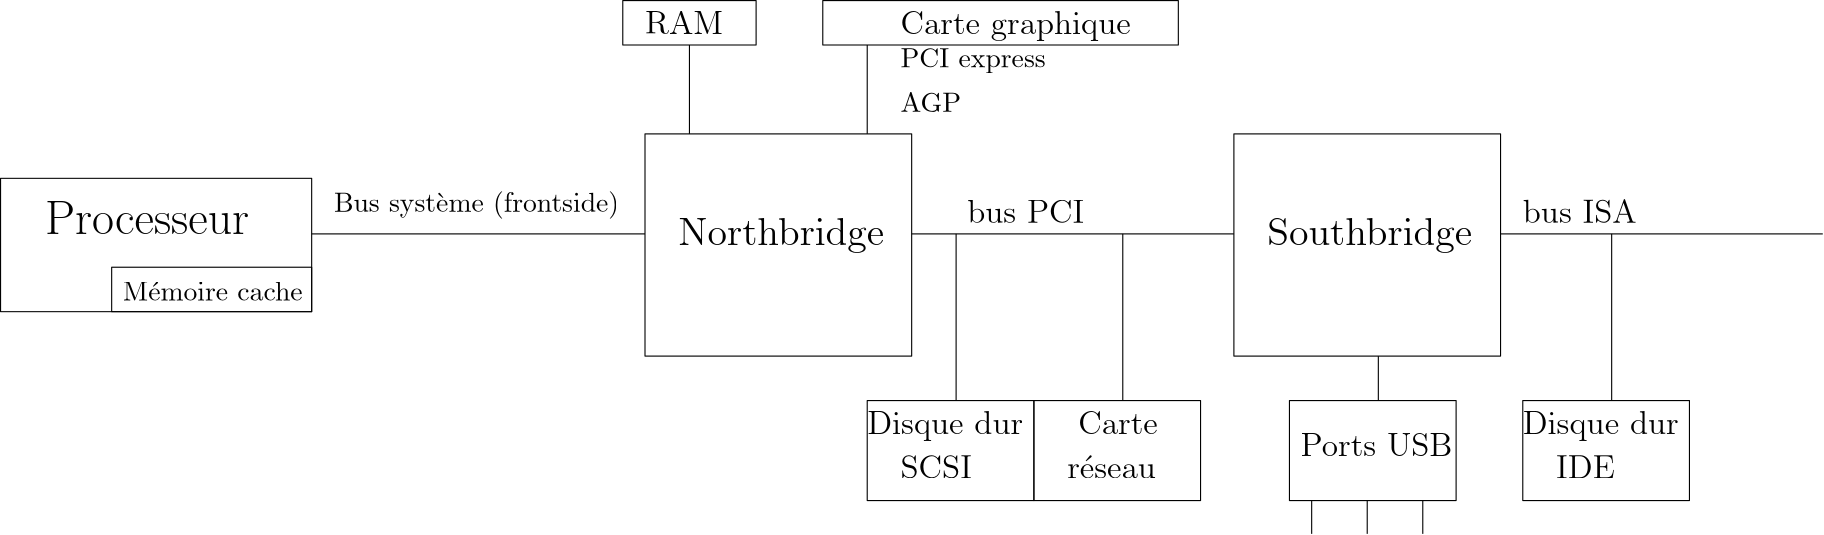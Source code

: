 <?xml version="1.0"?>
<!DOCTYPE ipe SYSTEM "ipe.dtd">
<ipe version="70107" creator="Ipe 7.1.8">
<info created="D:20150907110657" modified="D:20150926174117"/>
<ipestyle name="basic">
<symbol name="arrow/arc(spx)">
<path stroke="sym-stroke" fill="sym-stroke" pen="sym-pen">
0 0 m
-1 0.333 l
-1 -0.333 l
h
</path>
</symbol>
<symbol name="arrow/farc(spx)">
<path stroke="sym-stroke" fill="white" pen="sym-pen">
0 0 m
-1 0.333 l
-1 -0.333 l
h
</path>
</symbol>
<symbol name="arrow/ptarc(spx)">
<path stroke="sym-stroke" fill="sym-stroke" pen="sym-pen">
0 0 m
-1 0.333 l
-0.8 0 l
-1 -0.333 l
h
</path>
</symbol>
<symbol name="arrow/fptarc(spx)">
<path stroke="sym-stroke" fill="white" pen="sym-pen">
0 0 m
-1 0.333 l
-0.8 0 l
-1 -0.333 l
h
</path>
</symbol>
<symbol name="mark/circle(sx)" transformations="translations">
<path fill="sym-stroke">
0.6 0 0 0.6 0 0 e
0.4 0 0 0.4 0 0 e
</path>
</symbol>
<symbol name="mark/disk(sx)" transformations="translations">
<path fill="sym-stroke">
0.6 0 0 0.6 0 0 e
</path>
</symbol>
<symbol name="mark/fdisk(sfx)" transformations="translations">
<group>
<path fill="sym-fill">
0.5 0 0 0.5 0 0 e
</path>
<path fill="sym-stroke" fillrule="eofill">
0.6 0 0 0.6 0 0 e
0.4 0 0 0.4 0 0 e
</path>
</group>
</symbol>
<symbol name="mark/box(sx)" transformations="translations">
<path fill="sym-stroke" fillrule="eofill">
-0.6 -0.6 m
0.6 -0.6 l
0.6 0.6 l
-0.6 0.6 l
h
-0.4 -0.4 m
0.4 -0.4 l
0.4 0.4 l
-0.4 0.4 l
h
</path>
</symbol>
<symbol name="mark/square(sx)" transformations="translations">
<path fill="sym-stroke">
-0.6 -0.6 m
0.6 -0.6 l
0.6 0.6 l
-0.6 0.6 l
h
</path>
</symbol>
<symbol name="mark/fsquare(sfx)" transformations="translations">
<group>
<path fill="sym-fill">
-0.5 -0.5 m
0.5 -0.5 l
0.5 0.5 l
-0.5 0.5 l
h
</path>
<path fill="sym-stroke" fillrule="eofill">
-0.6 -0.6 m
0.6 -0.6 l
0.6 0.6 l
-0.6 0.6 l
h
-0.4 -0.4 m
0.4 -0.4 l
0.4 0.4 l
-0.4 0.4 l
h
</path>
</group>
</symbol>
<symbol name="mark/cross(sx)" transformations="translations">
<group>
<path fill="sym-stroke">
-0.43 -0.57 m
0.57 0.43 l
0.43 0.57 l
-0.57 -0.43 l
h
</path>
<path fill="sym-stroke">
-0.43 0.57 m
0.57 -0.43 l
0.43 -0.57 l
-0.57 0.43 l
h
</path>
</group>
</symbol>
<symbol name="arrow/fnormal(spx)">
<path stroke="sym-stroke" fill="white" pen="sym-pen">
0 0 m
-1 0.333 l
-1 -0.333 l
h
</path>
</symbol>
<symbol name="arrow/pointed(spx)">
<path stroke="sym-stroke" fill="sym-stroke" pen="sym-pen">
0 0 m
-1 0.333 l
-0.8 0 l
-1 -0.333 l
h
</path>
</symbol>
<symbol name="arrow/fpointed(spx)">
<path stroke="sym-stroke" fill="white" pen="sym-pen">
0 0 m
-1 0.333 l
-0.8 0 l
-1 -0.333 l
h
</path>
</symbol>
<symbol name="arrow/linear(spx)">
<path stroke="sym-stroke" pen="sym-pen">
-1 0.333 m
0 0 l
-1 -0.333 l
</path>
</symbol>
<symbol name="arrow/fdouble(spx)">
<path stroke="sym-stroke" fill="white" pen="sym-pen">
0 0 m
-1 0.333 l
-1 -0.333 l
h
-1 0 m
-2 0.333 l
-2 -0.333 l
h
</path>
</symbol>
<symbol name="arrow/double(spx)">
<path stroke="sym-stroke" fill="sym-stroke" pen="sym-pen">
0 0 m
-1 0.333 l
-1 -0.333 l
h
-1 0 m
-2 0.333 l
-2 -0.333 l
h
</path>
</symbol>
<pen name="heavier" value="0.8"/>
<pen name="fat" value="1.2"/>
<pen name="ultrafat" value="2"/>
<symbolsize name="large" value="5"/>
<symbolsize name="small" value="2"/>
<symbolsize name="tiny" value="1.1"/>
<arrowsize name="large" value="10"/>
<arrowsize name="small" value="5"/>
<arrowsize name="tiny" value="3"/>
<color name="red" value="1 0 0"/>
<color name="green" value="0 1 0"/>
<color name="blue" value="0 0 1"/>
<color name="yellow" value="1 1 0"/>
<color name="orange" value="1 0.647 0"/>
<color name="gold" value="1 0.843 0"/>
<color name="purple" value="0.627 0.125 0.941"/>
<color name="gray" value="0.745"/>
<color name="brown" value="0.647 0.165 0.165"/>
<color name="navy" value="0 0 0.502"/>
<color name="pink" value="1 0.753 0.796"/>
<color name="seagreen" value="0.18 0.545 0.341"/>
<color name="turquoise" value="0.251 0.878 0.816"/>
<color name="violet" value="0.933 0.51 0.933"/>
<color name="darkblue" value="0 0 0.545"/>
<color name="darkcyan" value="0 0.545 0.545"/>
<color name="darkgray" value="0.663"/>
<color name="darkgreen" value="0 0.392 0"/>
<color name="darkmagenta" value="0.545 0 0.545"/>
<color name="darkorange" value="1 0.549 0"/>
<color name="darkred" value="0.545 0 0"/>
<color name="lightblue" value="0.678 0.847 0.902"/>
<color name="lightcyan" value="0.878 1 1"/>
<color name="lightgray" value="0.827"/>
<color name="lightgreen" value="0.565 0.933 0.565"/>
<color name="lightyellow" value="1 1 0.878"/>
<dashstyle name="dashed" value="[4] 0"/>
<dashstyle name="dotted" value="[1 3] 0"/>
<dashstyle name="dash dotted" value="[4 2 1 2] 0"/>
<dashstyle name="dash dot dotted" value="[4 2 1 2 1 2] 0"/>
<textsize name="large" value="\large"/>
<textsize name="small" value="\small"/>
<textsize name="tiny" value="\tiny"/>
<textsize name="Large" value="\Large"/>
<textsize name="LARGE" value="\LARGE"/>
<textsize name="huge" value="\huge"/>
<textsize name="Huge" value="\Huge"/>
<textsize name="footnote" value="\footnotesize"/>
<textstyle name="center" begin="\begin{center}" end="\end{center}"/>
<textstyle name="itemize" begin="\begin{itemize}" end="\end{itemize}"/>
<textstyle name="item" begin="\begin{itemize}\item{}" end="\end{itemize}"/>
<gridsize name="4 pts" value="4"/>
<gridsize name="8 pts (~3 mm)" value="8"/>
<gridsize name="16 pts (~6 mm)" value="16"/>
<gridsize name="32 pts (~12 mm)" value="32"/>
<gridsize name="10 pts (~3.5 mm)" value="10"/>
<gridsize name="20 pts (~7 mm)" value="20"/>
<gridsize name="14 pts (~5 mm)" value="14"/>
<gridsize name="28 pts (~10 mm)" value="28"/>
<gridsize name="56 pts (~20 mm)" value="56"/>
<anglesize name="90 deg" value="90"/>
<anglesize name="60 deg" value="60"/>
<anglesize name="45 deg" value="45"/>
<anglesize name="30 deg" value="30"/>
<anglesize name="22.5 deg" value="22.5"/>
<tiling name="falling" angle="-60" step="4" width="1"/>
<tiling name="rising" angle="30" step="4" width="1"/>
</ipestyle>
<ipestyle name="bigpaper">
<layout paper="10000 6000" origin="0 0" frame="10000 6000"/>
<titlestyle pos="10 10" size="LARGE" color="title"  valign="baseline"/>
</ipestyle>
<page>
<layer name="alpha"/>
<view layers="alpha" active="alpha"/>
<path layer="alpha" matrix="1 0 0 1 -200 0" stroke="black">
208 688 m
208 640 l
320 640 l
320 688 l
h
</path>
<text matrix="1 0 0 1 -184 12" transformations="translations" pos="208 656" stroke="black" type="label" width="73.508" height="11.761" depth="0" valign="baseline" size="LARGE">Processeur</text>
<text matrix="1 0 0 1 -248 20" transformations="translations" pos="300 624" stroke="black" type="label" width="64.785" height="6.918" depth="0" valign="baseline">M{\&apos;e}moire cache</text>
<path matrix="1 0 0 1 -200 0" stroke="black">
248 640 m
248 656 l
320 656 l
320 640 l
h
</path>
<text matrix="1 0 0 1 -140 56" transformations="translations" pos="268 620" stroke="black" type="label" width="102.781" height="7.473" depth="2.49" valign="baseline">Bus syst{\`e}me (frontside)</text>
<text matrix="1 0 0 1 20 92" transformations="translations" pos="232 572" stroke="black" type="label" width="74.133" height="9.962" depth="2.79" valign="baseline" size="Large">Northbridge</text>
<path stroke="black">
120 668 m
240 668 l
</path>
<path stroke="black">
240 704 m
240 624 l
336 624 l
336 704 l
h
</path>
<path stroke="black">
256 704 m
256 736 l
</path>
<path stroke="black">
320 704 m
320 736 l
</path>
<text transformations="translations" pos="332 728" stroke="black" type="label" width="52.304" height="6.815" depth="1.93" valign="baseline">PCI express</text>
<text transformations="translations" pos="332 712" stroke="black" type="label" width="21.793" height="6.808" depth="0" valign="baseline">AGP</text>
<path stroke="black">
304 752 m
304 736 l
432 736 l
432 752 l
h
</path>
<text matrix="1 0 0 1 20 0" transformations="translations" pos="312 740" stroke="black" type="label" width="82.917" height="8.307" depth="2.32" valign="baseline" size="large">Carte graphique</text>
<text matrix="1 0 0 1 -72 0" transformations="translations" pos="312 740" stroke="black" type="label" width="28.117" height="8.169" depth="0" valign="baseline" size="large">RAM</text>
<path stroke="black">
232 752 m
232 736 l
280 736 l
280 752 l
h
</path>
<path stroke="black">
336 668 m
452 668 l
</path>
<text matrix="1 0 0 1 232 92" transformations="translations" pos="232 572" stroke="black" type="label" width="73.748" height="9.962" depth="2.79" valign="baseline" size="Large">Southbridge</text>
<path matrix="1 0 0 1 36 0" stroke="black">
416 704 m
416 624 l
512 624 l
512 704 l
h
</path>
<text transformations="translations" pos="356 672" stroke="black" type="label" width="42.168" height="8.302" depth="0" valign="baseline" size="large">bus PCI</text>
<path stroke="black">
352 668 m
352 608 l
</path>
<text matrix="1 0 0 1 0 4" transformations="translations" pos="320 592" stroke="black" type="label" width="56.154" height="8.307" depth="2.32" valign="baseline" size="large">Disque dur</text>
<text transformations="translations" pos="332 580" stroke="black" type="label" width="25.684" height="8.169" depth="0" valign="baseline" size="large">SCSI</text>
<path stroke="black">
320 608 m
320 572 l
380 572 l
380 608 l
h
</path>
<path matrix="1 0 0 1 60 0" stroke="black">
352 668 m
352 608 l
</path>
<text matrix="1 0 0 1 76 4" transformations="translations" pos="320 592" stroke="black" type="label" width="28.615" height="8.169" depth="0" valign="baseline" size="large">Carte</text>
<text matrix="1 0 0 1 60 0" transformations="translations" pos="332 580" stroke="black" type="label" width="31.931" height="8.302" depth="0" valign="baseline" size="large">r{\&apos;e}seau</text>
<path matrix="1 0 0 1 60 0" stroke="black">
320 608 m
320 572 l
380 572 l
380 608 l
h
</path>
<path matrix="1 0 0 1 212 0" stroke="black">
336 668 m
452 668 l
</path>
<text matrix="1 0 0 1 200 0" transformations="translations" pos="356 672" stroke="black" type="label" width="41.028" height="8.302" depth="0" valign="baseline" size="large">bus ISA</text>
<path matrix="1 0 0 1 236 0" stroke="black">
352 668 m
352 608 l
</path>
<text matrix="1 0 0 1 236 4" transformations="translations" pos="320 592" stroke="black" type="label" width="56.154" height="8.307" depth="2.32" valign="baseline" size="large">Disque dur</text>
<text matrix="1 0 0 1 236 0" transformations="translations" pos="332 580" stroke="black" type="label" width="21.128" height="8.169" depth="0" valign="baseline" size="large">IDE</text>
<path matrix="1 0 0 1 236 0" stroke="black">
320 608 m
320 572 l
380 572 l
380 608 l
h
</path>
<path stroke="black">
504 624 m
504 608 l
</path>
<text matrix="1 0 0 1 156 -4" transformations="translations" pos="320 592" stroke="black" type="label" width="54.685" height="8.169" depth="0" valign="baseline" size="large">Ports USB</text>
<path matrix="1 0 0 1 152 0" stroke="black">
320 608 m
320 572 l
380 572 l
380 608 l
h
</path>
<path stroke="black">
480 572 m
480 560 l
</path>
<path stroke="black">
500 572 m
500 560 l
</path>
<path stroke="black">
520 572 m
520 560 l
</path>
</page>
</ipe>
